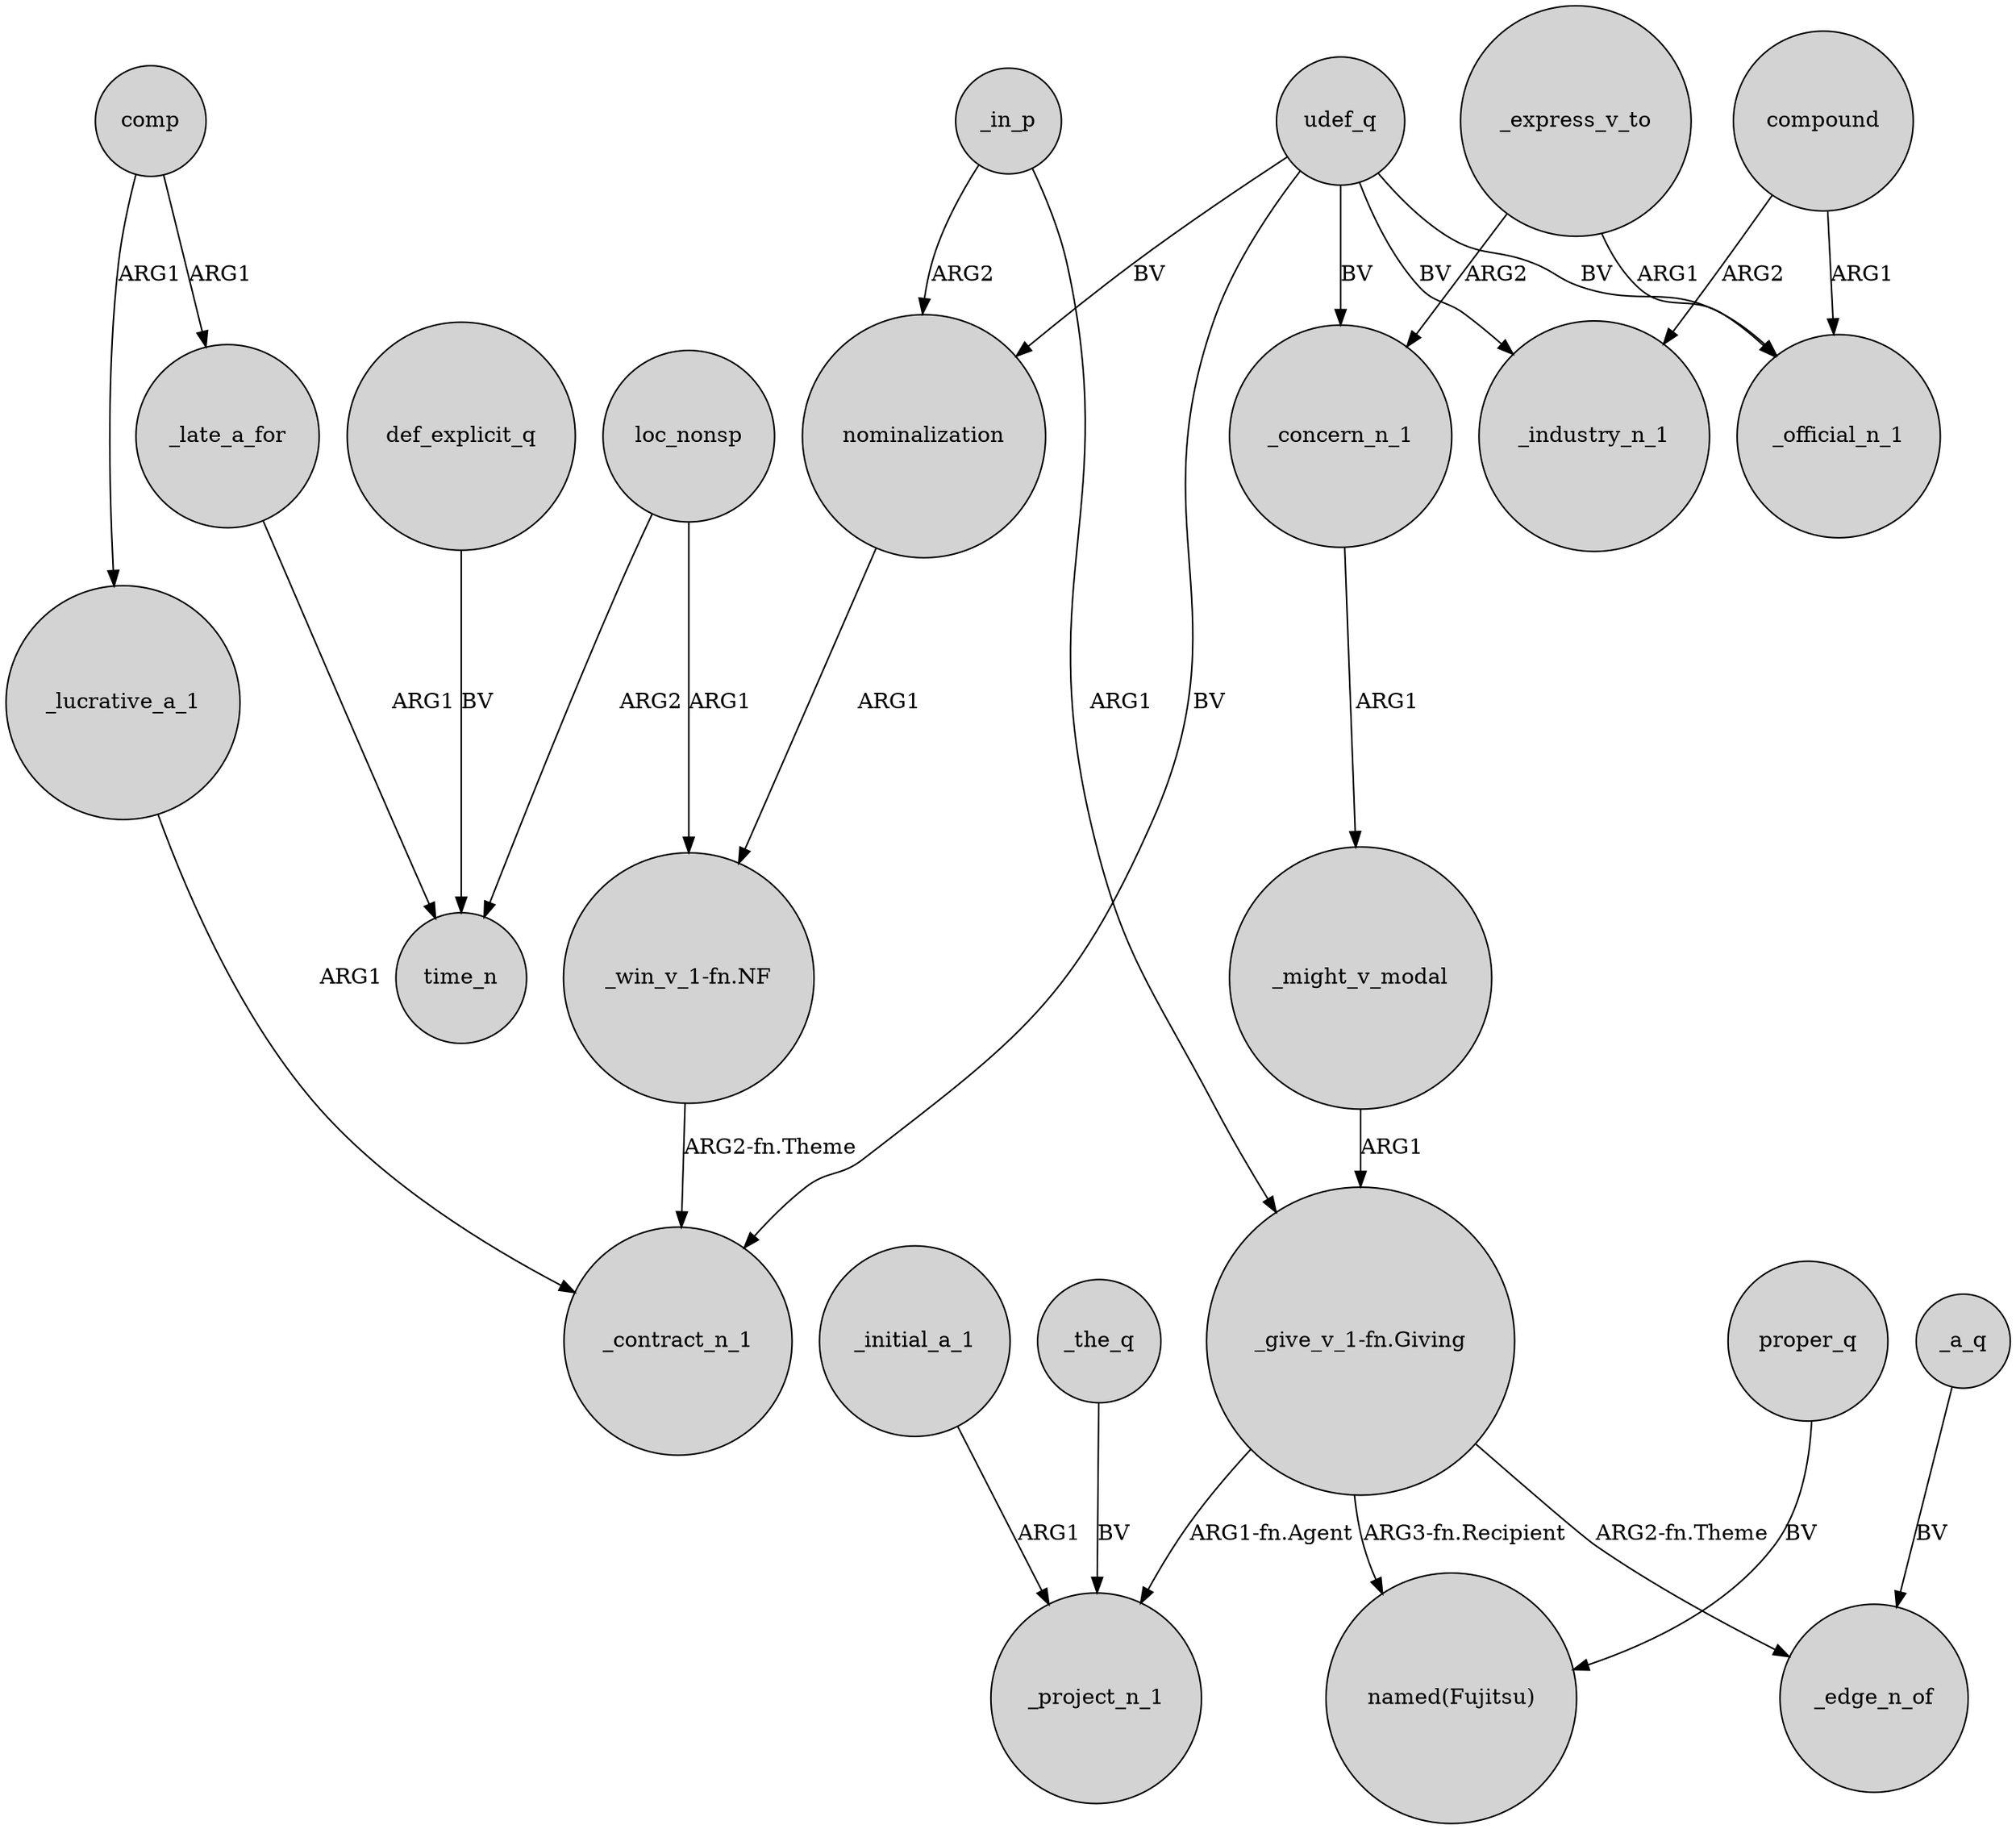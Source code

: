 digraph {
	node [shape=circle style=filled]
	comp -> _late_a_for [label=ARG1]
	_might_v_modal -> "_give_v_1-fn.Giving" [label=ARG1]
	_in_p -> "_give_v_1-fn.Giving" [label=ARG1]
	"_win_v_1-fn.NF" -> _contract_n_1 [label="ARG2-fn.Theme"]
	def_explicit_q -> time_n [label=BV]
	_the_q -> _project_n_1 [label=BV]
	_concern_n_1 -> _might_v_modal [label=ARG1]
	loc_nonsp -> time_n [label=ARG2]
	proper_q -> "named(Fujitsu)" [label=BV]
	_express_v_to -> _official_n_1 [label=ARG1]
	"_give_v_1-fn.Giving" -> _edge_n_of [label="ARG2-fn.Theme"]
	"_give_v_1-fn.Giving" -> "named(Fujitsu)" [label="ARG3-fn.Recipient"]
	comp -> _lucrative_a_1 [label=ARG1]
	compound -> _industry_n_1 [label=ARG2]
	udef_q -> _official_n_1 [label=BV]
	udef_q -> _concern_n_1 [label=BV]
	_lucrative_a_1 -> _contract_n_1 [label=ARG1]
	loc_nonsp -> "_win_v_1-fn.NF" [label=ARG1]
	"_give_v_1-fn.Giving" -> _project_n_1 [label="ARG1-fn.Agent"]
	_a_q -> _edge_n_of [label=BV]
	udef_q -> nominalization [label=BV]
	compound -> _official_n_1 [label=ARG1]
	_express_v_to -> _concern_n_1 [label=ARG2]
	_late_a_for -> time_n [label=ARG1]
	_in_p -> nominalization [label=ARG2]
	udef_q -> _contract_n_1 [label=BV]
	udef_q -> _industry_n_1 [label=BV]
	_initial_a_1 -> _project_n_1 [label=ARG1]
	nominalization -> "_win_v_1-fn.NF" [label=ARG1]
}
